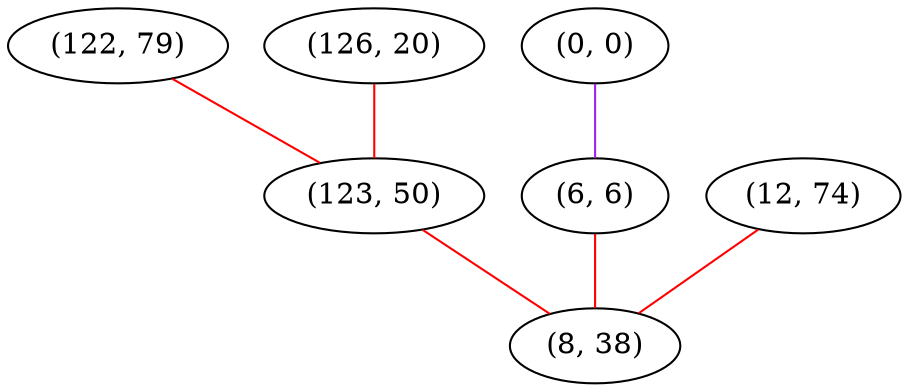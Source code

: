 graph "" {
"(122, 79)";
"(0, 0)";
"(6, 6)";
"(126, 20)";
"(123, 50)";
"(12, 74)";
"(8, 38)";
"(122, 79)" -- "(123, 50)"  [color=red, key=0, weight=1];
"(0, 0)" -- "(6, 6)"  [color=purple, key=0, weight=4];
"(6, 6)" -- "(8, 38)"  [color=red, key=0, weight=1];
"(126, 20)" -- "(123, 50)"  [color=red, key=0, weight=1];
"(123, 50)" -- "(8, 38)"  [color=red, key=0, weight=1];
"(12, 74)" -- "(8, 38)"  [color=red, key=0, weight=1];
}
